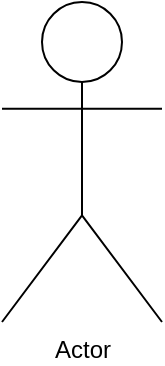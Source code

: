 <mxfile version="21.7.4" type="github">
  <diagram name="Halaman-1" id="YIdkk4SoPZvbEKQYYr-Q">
    <mxGraphModel dx="880" dy="470" grid="1" gridSize="10" guides="1" tooltips="1" connect="1" arrows="1" fold="1" page="1" pageScale="1" pageWidth="827" pageHeight="1169" math="0" shadow="0">
      <root>
        <mxCell id="0" />
        <mxCell id="1" parent="0" />
        <mxCell id="58tibNGRVtqlWCPSTjEy-2" value="Actor" style="shape=umlActor;verticalLabelPosition=bottom;verticalAlign=top;html=1;outlineConnect=0;" vertex="1" parent="1">
          <mxGeometry y="120" width="80" height="160" as="geometry" />
        </mxCell>
      </root>
    </mxGraphModel>
  </diagram>
</mxfile>
